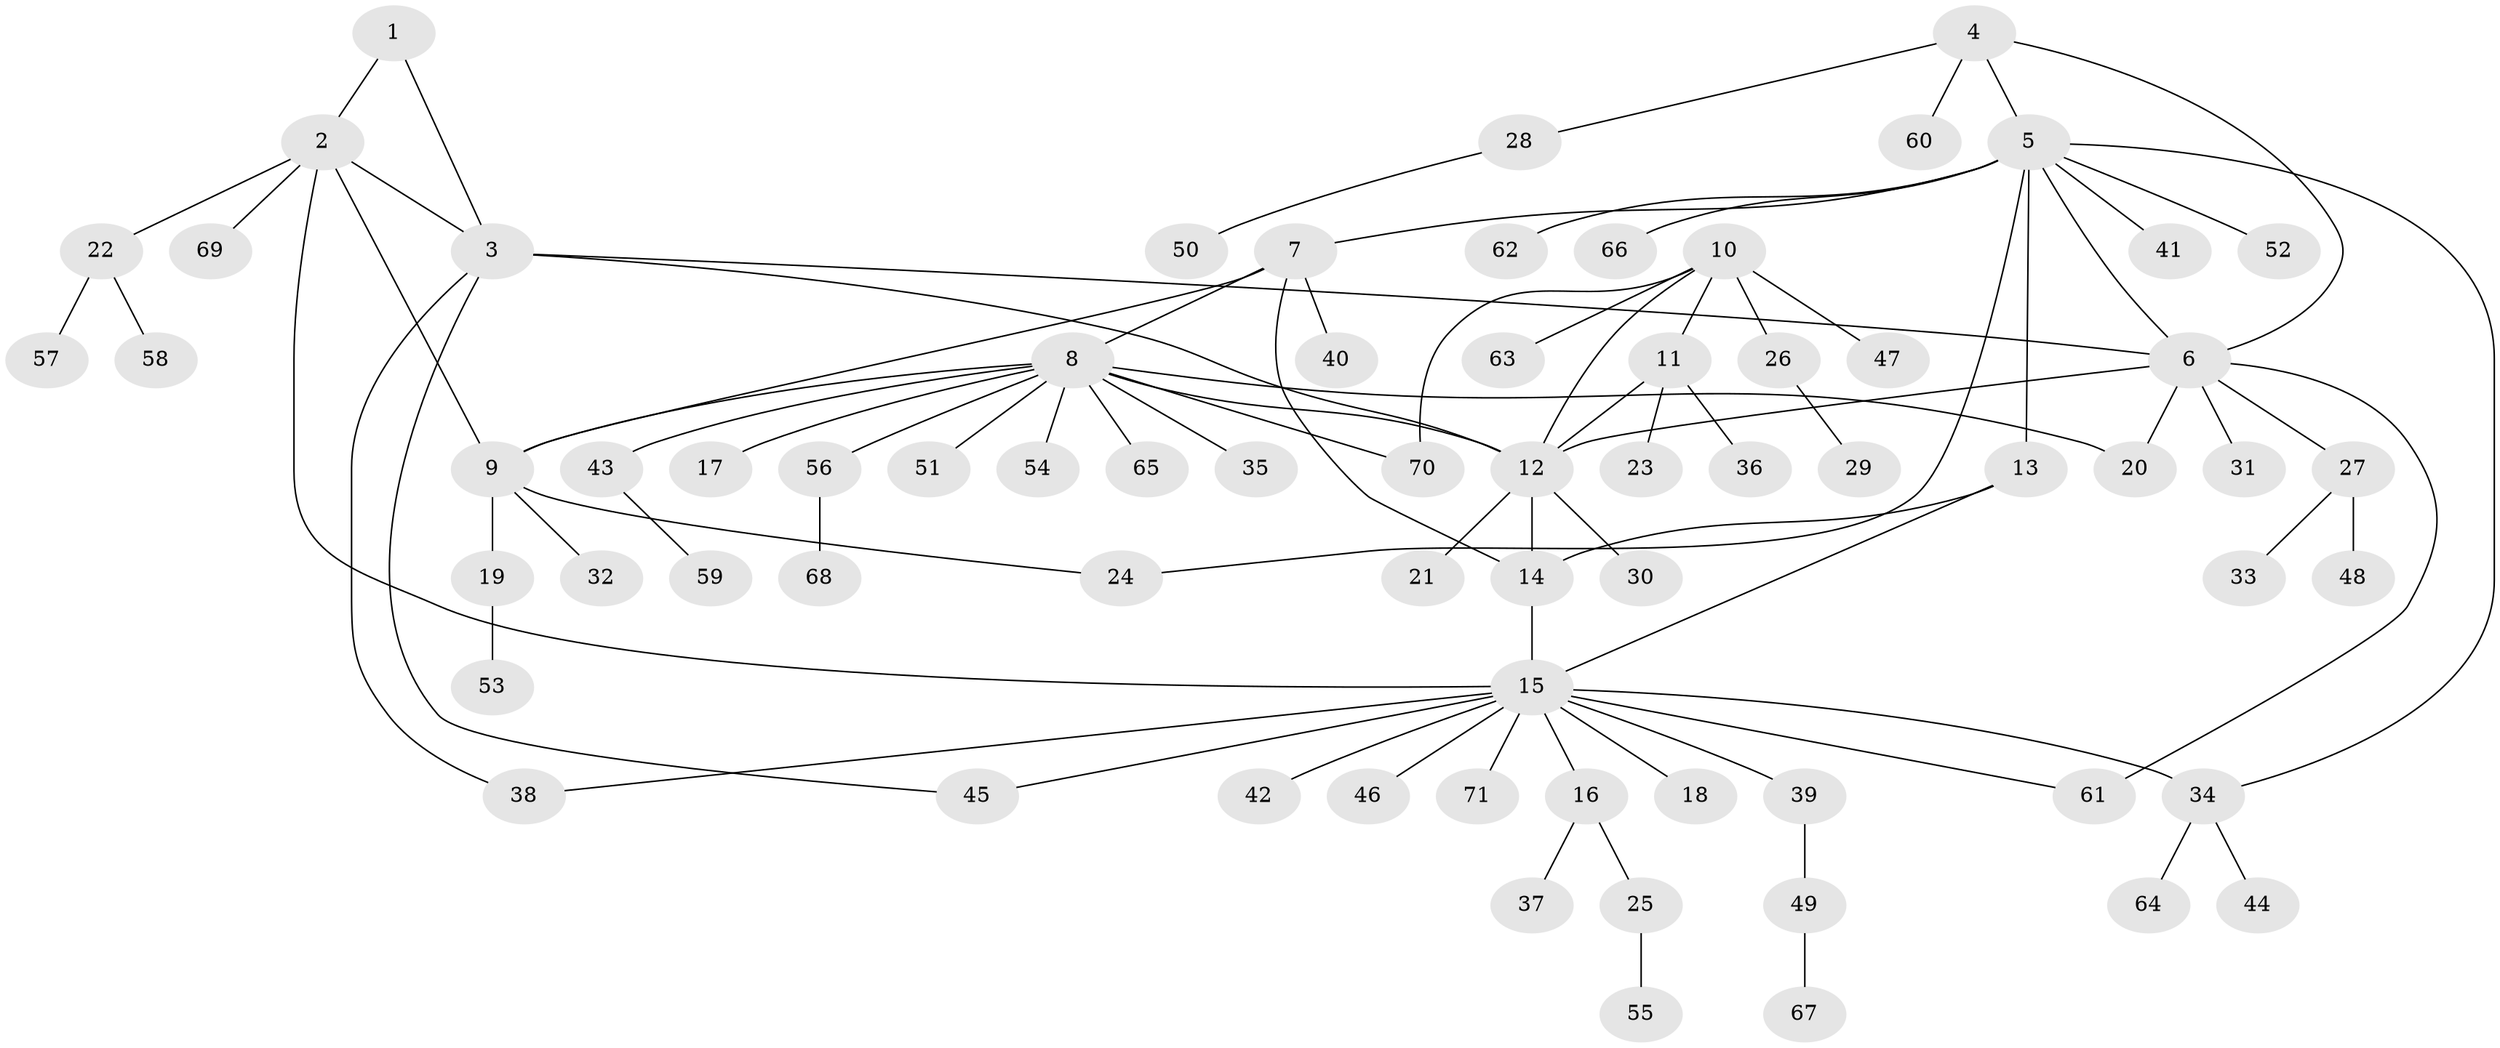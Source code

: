 // Generated by graph-tools (version 1.1) at 2025/11/02/27/25 16:11:34]
// undirected, 71 vertices, 88 edges
graph export_dot {
graph [start="1"]
  node [color=gray90,style=filled];
  1;
  2;
  3;
  4;
  5;
  6;
  7;
  8;
  9;
  10;
  11;
  12;
  13;
  14;
  15;
  16;
  17;
  18;
  19;
  20;
  21;
  22;
  23;
  24;
  25;
  26;
  27;
  28;
  29;
  30;
  31;
  32;
  33;
  34;
  35;
  36;
  37;
  38;
  39;
  40;
  41;
  42;
  43;
  44;
  45;
  46;
  47;
  48;
  49;
  50;
  51;
  52;
  53;
  54;
  55;
  56;
  57;
  58;
  59;
  60;
  61;
  62;
  63;
  64;
  65;
  66;
  67;
  68;
  69;
  70;
  71;
  1 -- 2;
  1 -- 3;
  2 -- 3;
  2 -- 9;
  2 -- 15;
  2 -- 22;
  2 -- 69;
  3 -- 6;
  3 -- 12;
  3 -- 38;
  3 -- 45;
  4 -- 5;
  4 -- 6;
  4 -- 28;
  4 -- 60;
  5 -- 6;
  5 -- 7;
  5 -- 13;
  5 -- 24;
  5 -- 34;
  5 -- 41;
  5 -- 52;
  5 -- 62;
  5 -- 66;
  6 -- 12;
  6 -- 20;
  6 -- 27;
  6 -- 31;
  6 -- 61;
  7 -- 8;
  7 -- 9;
  7 -- 14;
  7 -- 40;
  8 -- 9;
  8 -- 12;
  8 -- 17;
  8 -- 20;
  8 -- 35;
  8 -- 43;
  8 -- 51;
  8 -- 54;
  8 -- 56;
  8 -- 65;
  8 -- 70;
  9 -- 19;
  9 -- 24;
  9 -- 32;
  10 -- 11;
  10 -- 12;
  10 -- 26;
  10 -- 47;
  10 -- 63;
  10 -- 70;
  11 -- 12;
  11 -- 23;
  11 -- 36;
  12 -- 14;
  12 -- 21;
  12 -- 30;
  13 -- 14;
  13 -- 15;
  14 -- 15;
  15 -- 16;
  15 -- 18;
  15 -- 34;
  15 -- 38;
  15 -- 39;
  15 -- 42;
  15 -- 45;
  15 -- 46;
  15 -- 61;
  15 -- 71;
  16 -- 25;
  16 -- 37;
  19 -- 53;
  22 -- 57;
  22 -- 58;
  25 -- 55;
  26 -- 29;
  27 -- 33;
  27 -- 48;
  28 -- 50;
  34 -- 44;
  34 -- 64;
  39 -- 49;
  43 -- 59;
  49 -- 67;
  56 -- 68;
}
